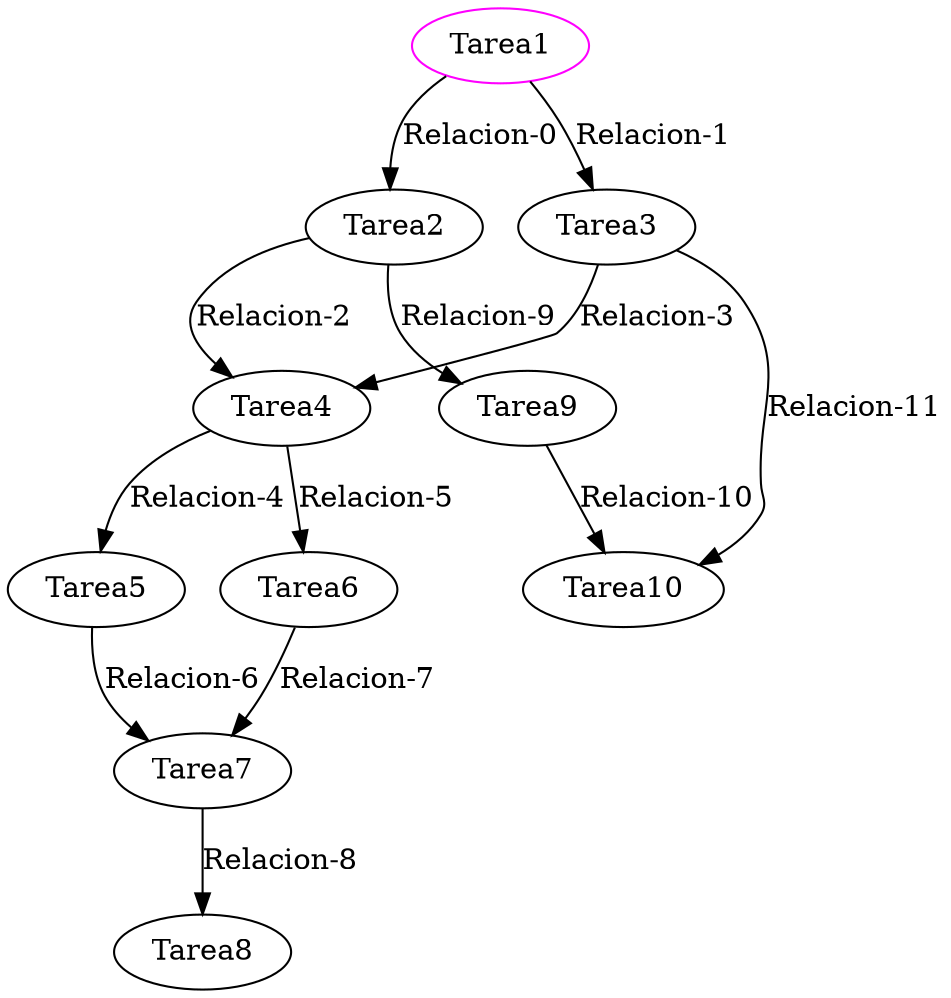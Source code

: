 strict digraph G {
  1 [ color="magenta" label="Tarea1" ];
  2 [ label="Tarea2" ];
  3 [ label="Tarea3" ];
  4 [ label="Tarea4" ];
  5 [ label="Tarea5" ];
  6 [ label="Tarea6" ];
  7 [ label="Tarea7" ];
  8 [ label="Tarea8" ];
  9 [ label="Tarea9" ];
  10 [ label="Tarea10" ];
  1 -> 2 [ color="black" label="Relacion-0" ];
  1 -> 3 [ color="black" label="Relacion-1" ];
  2 -> 4 [ color="black" label="Relacion-2" ];
  3 -> 4 [ color="black" label="Relacion-3" ];
  4 -> 5 [ color="black" label="Relacion-4" ];
  4 -> 6 [ color="black" label="Relacion-5" ];
  5 -> 7 [ color="black" label="Relacion-6" ];
  6 -> 7 [ color="black" label="Relacion-7" ];
  7 -> 8 [ color="black" label="Relacion-8" ];
  2 -> 9 [ color="black" label="Relacion-9" ];
  9 -> 10 [ color="black" label="Relacion-10" ];
  3 -> 10 [ color="black" label="Relacion-11" ];
}
